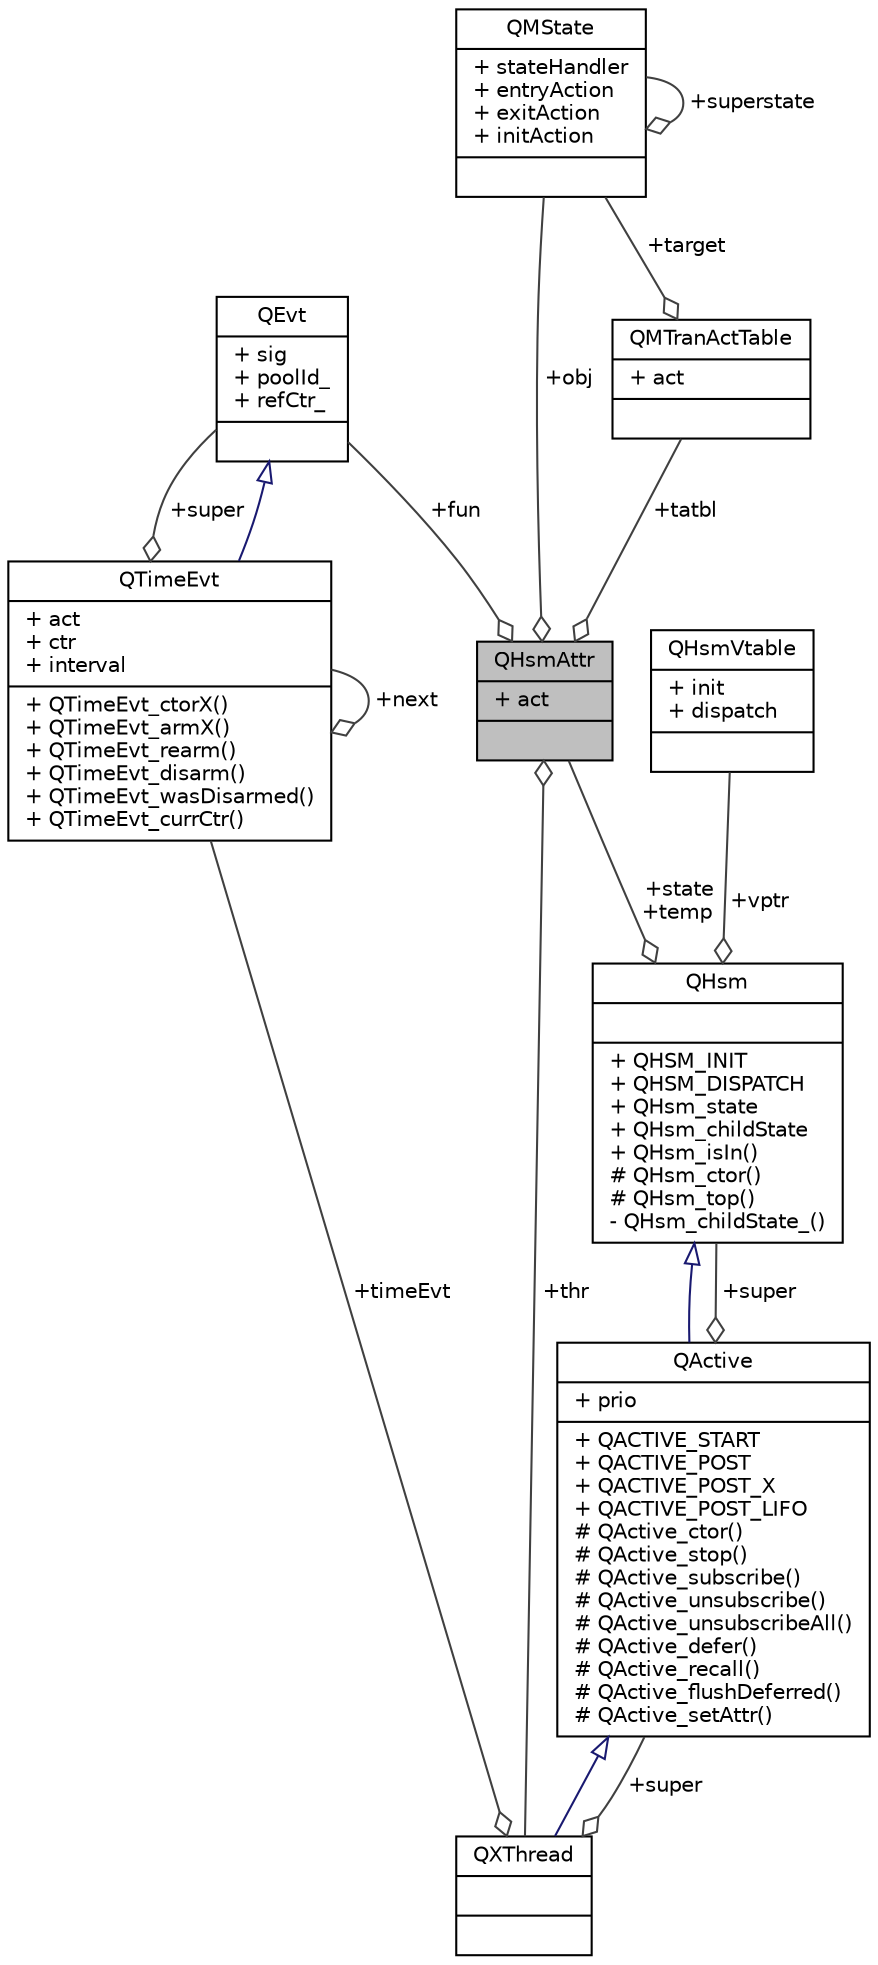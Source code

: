 digraph "QHsmAttr"
{
 // LATEX_PDF_SIZE
  edge [fontname="Helvetica",fontsize="10",labelfontname="Helvetica",labelfontsize="10"];
  node [fontname="Helvetica",fontsize="10",shape=record];
  Node1 [label="{QHsmAttr\n|+ act\l|}",height=0.2,width=0.4,color="black", fillcolor="grey75", style="filled", fontcolor="black",tooltip="Attribute of for the QHsm class (Hierarchical State Machine)."];
  Node2 -> Node1 [color="grey25",fontsize="10",style="solid",label=" +obj" ,arrowhead="odiamond",fontname="Helvetica"];
  Node2 [label="{QMState\n|+ stateHandler\l+ entryAction\l+ exitAction\l+ initAction\l|}",height=0.2,width=0.4,color="black", fillcolor="white", style="filled",URL="$qep_8h.html#struct_q_m_state",tooltip="State object for the QMsm class (QM State Machine)."];
  Node2 -> Node2 [color="grey25",fontsize="10",style="solid",label=" +superstate" ,arrowhead="odiamond",fontname="Helvetica"];
  Node3 -> Node1 [color="grey25",fontsize="10",style="solid",label=" +fun" ,arrowhead="odiamond",fontname="Helvetica"];
  Node3 [label="{QEvt\n|+ sig\l+ poolId_\l+ refCtr_\l|}",height=0.2,width=0.4,color="black", fillcolor="white", style="filled",URL="$struct_q_evt.html",tooltip="Event class."];
  Node4 -> Node1 [color="grey25",fontsize="10",style="solid",label=" +thr" ,arrowhead="odiamond",fontname="Helvetica"];
  Node4 [label="{QXThread\n||}",height=0.2,width=0.4,color="black", fillcolor="white", style="filled",URL="$struct_q_x_thread.html",tooltip="eXtended (blocking) thread of the QXK preemptive kernel"];
  Node5 -> Node4 [dir="back",color="midnightblue",fontsize="10",style="solid",arrowtail="onormal",fontname="Helvetica"];
  Node5 [label="{QActive\n|+ prio\l|+ QACTIVE_START\l+ QACTIVE_POST\l+ QACTIVE_POST_X\l+ QACTIVE_POST_LIFO\l# QActive_ctor()\l# QActive_stop()\l# QActive_subscribe()\l# QActive_unsubscribe()\l# QActive_unsubscribeAll()\l# QActive_defer()\l# QActive_recall()\l# QActive_flushDeferred()\l# QActive_setAttr()\l}",height=0.2,width=0.4,color="black", fillcolor="white", style="filled",URL="$struct_q_active.html",tooltip="Active Object base class (based on QHsm implementation)"];
  Node6 -> Node5 [dir="back",color="midnightblue",fontsize="10",style="solid",arrowtail="onormal",fontname="Helvetica"];
  Node6 [label="{QHsm\n||+ QHSM_INIT\l+ QHSM_DISPATCH\l+ QHsm_state\l+ QHsm_childState\l+ QHsm_isIn()\l# QHsm_ctor()\l# QHsm_top()\l- QHsm_childState_()\l}",height=0.2,width=0.4,color="black", fillcolor="white", style="filled",URL="$struct_q_hsm.html",tooltip="Hierarchical State Machine class."];
  Node1 -> Node6 [color="grey25",fontsize="10",style="solid",label=" +state\n+temp" ,arrowhead="odiamond",fontname="Helvetica"];
  Node7 -> Node6 [color="grey25",fontsize="10",style="solid",label=" +vptr" ,arrowhead="odiamond",fontname="Helvetica"];
  Node7 [label="{QHsmVtable\n|+ init\l+ dispatch\l|}",height=0.2,width=0.4,color="black", fillcolor="white", style="filled",URL="$struct_q_hsm_vtable.html",tooltip="Virtual table for the QHsm class."];
  Node6 -> Node5 [color="grey25",fontsize="10",style="solid",label=" +super" ,arrowhead="odiamond",fontname="Helvetica"];
  Node8 -> Node4 [color="grey25",fontsize="10",style="solid",label=" +timeEvt" ,arrowhead="odiamond",fontname="Helvetica"];
  Node8 [label="{QTimeEvt\n|+ act\l+ ctr\l+ interval\l|+ QTimeEvt_ctorX()\l+ QTimeEvt_armX()\l+ QTimeEvt_rearm()\l+ QTimeEvt_disarm()\l+ QTimeEvt_wasDisarmed()\l+ QTimeEvt_currCtr()\l}",height=0.2,width=0.4,color="black", fillcolor="white", style="filled",URL="$struct_q_time_evt.html",tooltip="Time Event class."];
  Node3 -> Node8 [dir="back",color="midnightblue",fontsize="10",style="solid",arrowtail="onormal",fontname="Helvetica"];
  Node3 -> Node8 [color="grey25",fontsize="10",style="solid",label=" +super" ,arrowhead="odiamond",fontname="Helvetica"];
  Node8 -> Node8 [color="grey25",fontsize="10",style="solid",label=" +next" ,arrowhead="odiamond",fontname="Helvetica"];
  Node5 -> Node4 [color="grey25",fontsize="10",style="solid",label=" +super" ,arrowhead="odiamond",fontname="Helvetica"];
  Node9 -> Node1 [color="grey25",fontsize="10",style="solid",label=" +tatbl" ,arrowhead="odiamond",fontname="Helvetica"];
  Node9 [label="{QMTranActTable\n|+ act\l|}",height=0.2,width=0.4,color="black", fillcolor="white", style="filled",URL="$qep_8h.html#struct_q_m_tran_act_table",tooltip="Transition-Action Table for the Meta State Machine."];
  Node2 -> Node9 [color="grey25",fontsize="10",style="solid",label=" +target" ,arrowhead="odiamond",fontname="Helvetica"];
}
